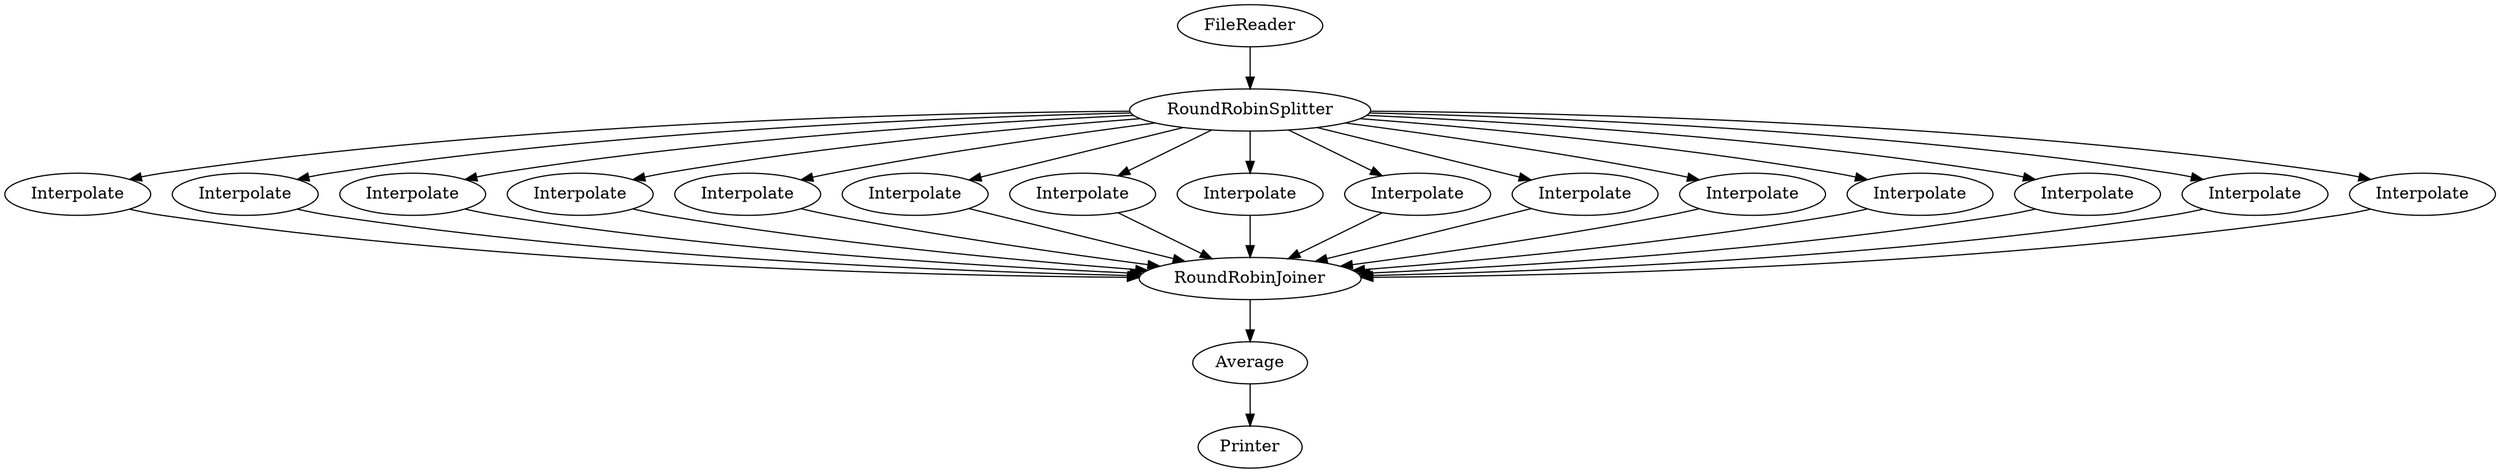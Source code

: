 digraph Audiobeam_HSDF {
node2 [ label="FileReader", work="0", push="15", pop="0", peek ="0" ];
node4 [ label="RoundRobinSplitter", work="0", push="1", pop="15", peek ="0"  ];
node5 [ label="RoundRobinJoiner", work="0", push="15", pop="1", peek ="0"  ];
node7 [ label="Interpolate", work="22", push="1", pop="1", peek ="2" ];
node4 -> node7;
node7 -> node5;
node9 [ label="Interpolate", work="22", push="1", pop="1", peek ="2" ];
node4 -> node9;
node9 -> node5;
node11 [ label="Interpolate", work="22", push="1", pop="1", peek ="2" ];
node4 -> node11;
node11 -> node5;
node13 [ label="Interpolate", work="22", push="1", pop="1", peek ="2" ];
node4 -> node13;
node13 -> node5;
node15 [ label="Interpolate", work="22", push="1", pop="1", peek ="2" ];
node4 -> node15;
node15 -> node5;
node17 [ label="Interpolate", work="22", push="1", pop="1", peek ="2" ];
node4 -> node17;
node17 -> node5;
node19 [ label="Interpolate", work="22", push="1", pop="1", peek ="2" ];
node4 -> node19;
node19 -> node5;
node21 [ label="Interpolate", work="22", push="1", pop="1", peek ="2" ];
node4 -> node21;
node21 -> node5;
node23 [ label="Interpolate", work="22", push="1", pop="1", peek ="2" ];
node4 -> node23;
node23 -> node5;
node25 [ label="Interpolate", work="22", push="1", pop="1", peek ="2" ];
node4 -> node25;
node25 -> node5;
node27 [ label="Interpolate", work="22", push="1", pop="1", peek ="2" ];
node4 -> node27;
node27 -> node5;
node29 [ label="Interpolate", work="22", push="1", pop="1", peek ="2" ];
node4 -> node29;
node29 -> node5;
node31 [ label="Interpolate", work="22", push="1", pop="1", peek ="2" ];
node4 -> node31;
node31 -> node5;
node33 [ label="Interpolate", work="22", push="1", pop="1", peek ="2" ];
node4 -> node33;
node33 -> node5;
node35 [ label="Interpolate", work="22", push="1", pop="1", peek ="2" ];
node4 -> node35;
node35 -> node5;
node2 -> node4;
node36 [ label="Average", work="140", push="1", pop="15", peek ="15" ];
node5 -> node36;
node37 [ label="Printer", work="25", push="0", pop="1", peek ="1" ];
node36 -> node37;
}
